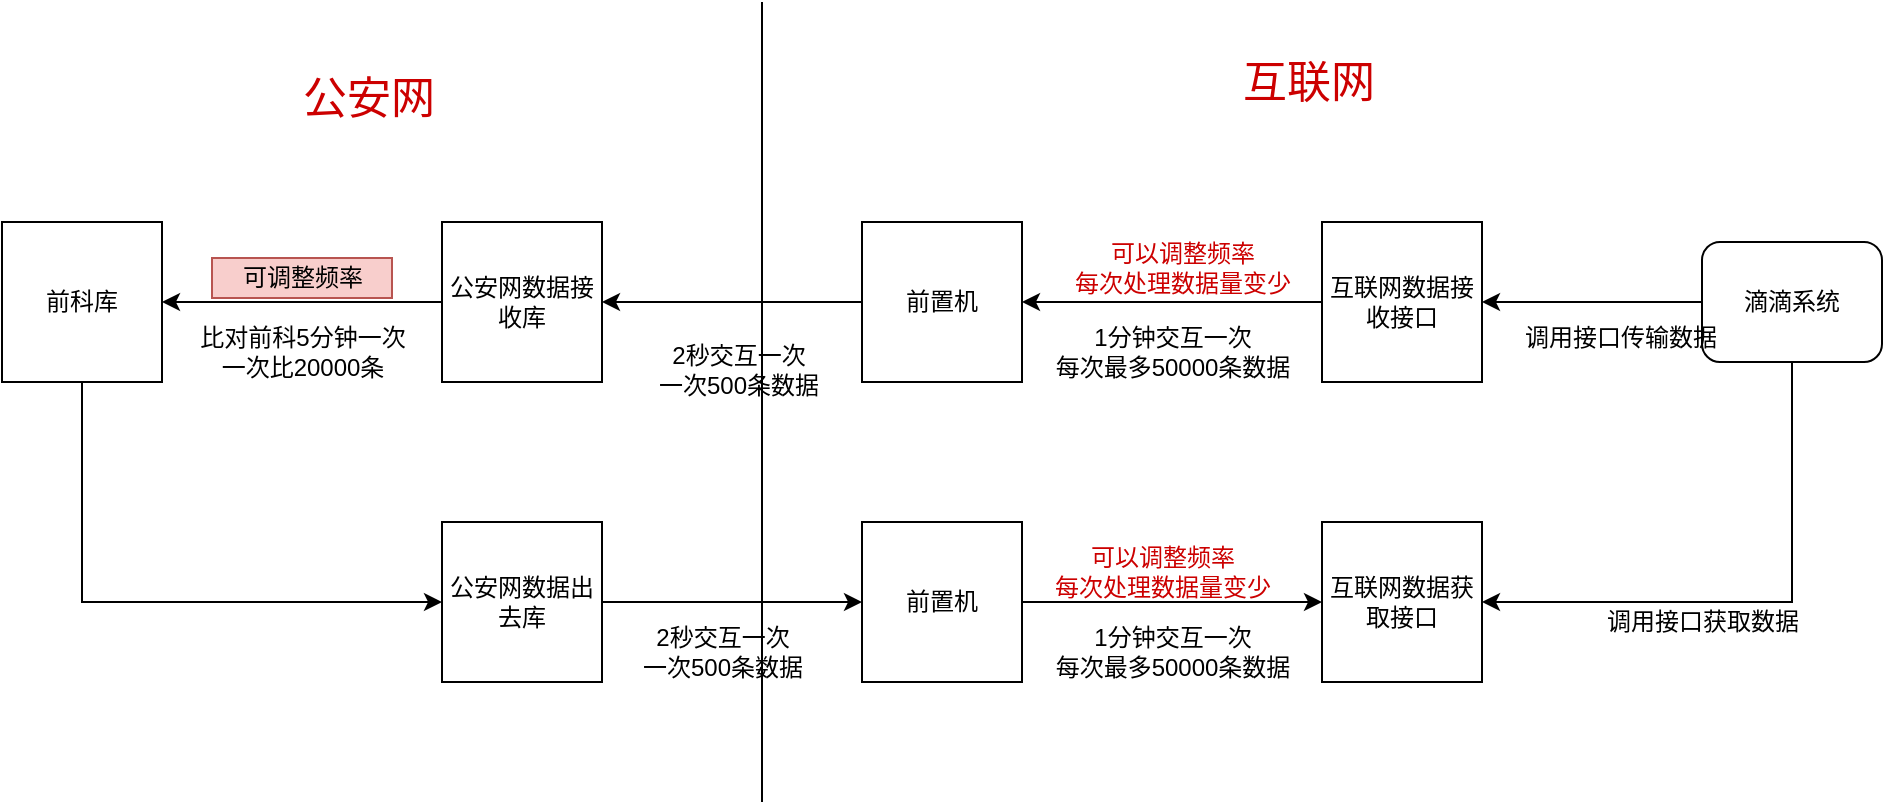 <mxfile version="12.4.2" type="github" pages="1"><diagram id="Hx4vjW8a6GQWib1l4Kne" name="第 1 页"><mxGraphModel dx="1306" dy="651" grid="1" gridSize="10" guides="1" tooltips="1" connect="1" arrows="1" fold="1" page="1" pageScale="1" pageWidth="827" pageHeight="1169" math="0" shadow="0"><root><mxCell id="0"/><mxCell id="1" parent="0"/><mxCell id="qkLh8KocvHzumz_LBX9_-6" value="" style="edgeStyle=orthogonalEdgeStyle;rounded=0;orthogonalLoop=1;jettySize=auto;html=1;" edge="1" parent="1" source="qkLh8KocvHzumz_LBX9_-1" target="qkLh8KocvHzumz_LBX9_-5"><mxGeometry relative="1" as="geometry"/></mxCell><mxCell id="qkLh8KocvHzumz_LBX9_-1" value="互联网数据接收接口" style="whiteSpace=wrap;html=1;aspect=fixed;" vertex="1" parent="1"><mxGeometry x="680" y="110" width="80" height="80" as="geometry"/></mxCell><mxCell id="qkLh8KocvHzumz_LBX9_-8" style="edgeStyle=orthogonalEdgeStyle;rounded=0;orthogonalLoop=1;jettySize=auto;html=1;exitX=0;exitY=0.5;exitDx=0;exitDy=0;entryX=1;entryY=0.5;entryDx=0;entryDy=0;" edge="1" parent="1" source="qkLh8KocvHzumz_LBX9_-5" target="qkLh8KocvHzumz_LBX9_-3"><mxGeometry relative="1" as="geometry"/></mxCell><mxCell id="qkLh8KocvHzumz_LBX9_-5" value="前置机" style="whiteSpace=wrap;html=1;aspect=fixed;" vertex="1" parent="1"><mxGeometry x="450" y="110" width="80" height="80" as="geometry"/></mxCell><mxCell id="qkLh8KocvHzumz_LBX9_-9" style="edgeStyle=orthogonalEdgeStyle;rounded=0;orthogonalLoop=1;jettySize=auto;html=1;exitX=0;exitY=0.5;exitDx=0;exitDy=0;entryX=1;entryY=0.5;entryDx=0;entryDy=0;" edge="1" parent="1" source="qkLh8KocvHzumz_LBX9_-3" target="qkLh8KocvHzumz_LBX9_-4"><mxGeometry relative="1" as="geometry"/></mxCell><mxCell id="qkLh8KocvHzumz_LBX9_-3" value="公安网数据接收库" style="whiteSpace=wrap;html=1;aspect=fixed;" vertex="1" parent="1"><mxGeometry x="240" y="110" width="80" height="80" as="geometry"/></mxCell><mxCell id="qkLh8KocvHzumz_LBX9_-17" style="edgeStyle=orthogonalEdgeStyle;rounded=0;orthogonalLoop=1;jettySize=auto;html=1;exitX=0.5;exitY=1;exitDx=0;exitDy=0;entryX=0;entryY=0.5;entryDx=0;entryDy=0;" edge="1" parent="1" source="qkLh8KocvHzumz_LBX9_-4" target="qkLh8KocvHzumz_LBX9_-16"><mxGeometry relative="1" as="geometry"/></mxCell><mxCell id="qkLh8KocvHzumz_LBX9_-4" value="前科库" style="whiteSpace=wrap;html=1;aspect=fixed;" vertex="1" parent="1"><mxGeometry x="20" y="110" width="80" height="80" as="geometry"/></mxCell><mxCell id="qkLh8KocvHzumz_LBX9_-10" value="1分钟交互一次&lt;br&gt;每次最多50000条数据" style="text;html=1;align=center;verticalAlign=middle;resizable=0;points=[];;autosize=1;" vertex="1" parent="1"><mxGeometry x="525" y="160" width="160" height="30" as="geometry"/></mxCell><mxCell id="qkLh8KocvHzumz_LBX9_-11" value="2秒交互一次&lt;br&gt;一次500条数据" style="text;html=1;align=center;verticalAlign=middle;resizable=0;points=[];;autosize=1;" vertex="1" parent="1"><mxGeometry x="328" y="169" width="120" height="30" as="geometry"/></mxCell><mxCell id="qkLh8KocvHzumz_LBX9_-13" style="edgeStyle=orthogonalEdgeStyle;rounded=0;orthogonalLoop=1;jettySize=auto;html=1;exitX=0;exitY=0.5;exitDx=0;exitDy=0;entryX=1;entryY=0.5;entryDx=0;entryDy=0;" edge="1" parent="1" source="qkLh8KocvHzumz_LBX9_-12" target="qkLh8KocvHzumz_LBX9_-1"><mxGeometry relative="1" as="geometry"/></mxCell><mxCell id="qkLh8KocvHzumz_LBX9_-25" style="edgeStyle=orthogonalEdgeStyle;rounded=0;orthogonalLoop=1;jettySize=auto;html=1;exitX=0.5;exitY=1;exitDx=0;exitDy=0;entryX=1;entryY=0.5;entryDx=0;entryDy=0;" edge="1" parent="1" source="qkLh8KocvHzumz_LBX9_-12" target="qkLh8KocvHzumz_LBX9_-20"><mxGeometry relative="1" as="geometry"/></mxCell><mxCell id="qkLh8KocvHzumz_LBX9_-26" value="调用接口获取数据" style="text;html=1;align=center;verticalAlign=middle;resizable=0;points=[];;labelBackgroundColor=#ffffff;" vertex="1" connectable="0" parent="qkLh8KocvHzumz_LBX9_-25"><mxGeometry x="-0.245" y="-58" relative="1" as="geometry"><mxPoint x="13" y="26" as="offset"/></mxGeometry></mxCell><mxCell id="qkLh8KocvHzumz_LBX9_-12" value="滴滴系统" style="rounded=1;whiteSpace=wrap;html=1;" vertex="1" parent="1"><mxGeometry x="870" y="120" width="90" height="60" as="geometry"/></mxCell><mxCell id="qkLh8KocvHzumz_LBX9_-14" value="调用接口传输数据" style="text;html=1;align=center;verticalAlign=middle;resizable=0;points=[];;autosize=1;" vertex="1" parent="1"><mxGeometry x="759" y="158" width="140" height="20" as="geometry"/></mxCell><mxCell id="qkLh8KocvHzumz_LBX9_-15" value="比对前科5分钟一次&lt;br&gt;一次比20000条" style="text;html=1;align=center;verticalAlign=middle;resizable=0;points=[];;autosize=1;" vertex="1" parent="1"><mxGeometry x="100" y="160" width="140" height="30" as="geometry"/></mxCell><mxCell id="qkLh8KocvHzumz_LBX9_-19" value="" style="edgeStyle=orthogonalEdgeStyle;rounded=0;orthogonalLoop=1;jettySize=auto;html=1;" edge="1" parent="1" source="qkLh8KocvHzumz_LBX9_-16" target="qkLh8KocvHzumz_LBX9_-18"><mxGeometry relative="1" as="geometry"/></mxCell><mxCell id="qkLh8KocvHzumz_LBX9_-16" value="公安网数据出去库" style="whiteSpace=wrap;html=1;aspect=fixed;" vertex="1" parent="1"><mxGeometry x="240" y="260" width="80" height="80" as="geometry"/></mxCell><mxCell id="qkLh8KocvHzumz_LBX9_-21" value="" style="edgeStyle=orthogonalEdgeStyle;rounded=0;orthogonalLoop=1;jettySize=auto;html=1;" edge="1" parent="1" source="qkLh8KocvHzumz_LBX9_-18" target="qkLh8KocvHzumz_LBX9_-20"><mxGeometry relative="1" as="geometry"/></mxCell><mxCell id="qkLh8KocvHzumz_LBX9_-18" value="前置机" style="whiteSpace=wrap;html=1;aspect=fixed;" vertex="1" parent="1"><mxGeometry x="450" y="260" width="80" height="80" as="geometry"/></mxCell><mxCell id="qkLh8KocvHzumz_LBX9_-20" value="互联网数据获取接口" style="whiteSpace=wrap;html=1;aspect=fixed;" vertex="1" parent="1"><mxGeometry x="680" y="260" width="80" height="80" as="geometry"/></mxCell><mxCell id="qkLh8KocvHzumz_LBX9_-22" value="1分钟交互一次&lt;br&gt;每次最多50000条数据" style="text;html=1;align=center;verticalAlign=middle;resizable=0;points=[];;autosize=1;" vertex="1" parent="1"><mxGeometry x="525" y="310" width="160" height="30" as="geometry"/></mxCell><mxCell id="qkLh8KocvHzumz_LBX9_-23" value="2秒交互一次&lt;br&gt;一次500条数据" style="text;html=1;align=center;verticalAlign=middle;resizable=0;points=[];;autosize=1;" vertex="1" parent="1"><mxGeometry x="320" y="310" width="120" height="30" as="geometry"/></mxCell><mxCell id="qkLh8KocvHzumz_LBX9_-27" value="可调整频率" style="text;html=1;align=center;verticalAlign=middle;resizable=0;points=[];;autosize=1;fillColor=#f8cecc;strokeColor=#b85450;" vertex="1" parent="1"><mxGeometry x="125" y="128" width="90" height="20" as="geometry"/></mxCell><mxCell id="qkLh8KocvHzumz_LBX9_-30" value="可以调整频率&lt;br&gt;每次处理数据量变少" style="text;html=1;align=center;verticalAlign=middle;resizable=0;points=[];;autosize=1;fontColor=#CC0000;" vertex="1" parent="1"><mxGeometry x="535" y="118" width="150" height="30" as="geometry"/></mxCell><mxCell id="qkLh8KocvHzumz_LBX9_-31" value="可以调整频率&lt;br&gt;每次处理数据量变少" style="text;html=1;align=center;verticalAlign=middle;resizable=0;points=[];;autosize=1;fontColor=#CC0000;" vertex="1" parent="1"><mxGeometry x="525" y="270" width="150" height="30" as="geometry"/></mxCell><mxCell id="qkLh8KocvHzumz_LBX9_-32" value="" style="endArrow=none;html=1;fontColor=#CC0000;" edge="1" parent="1"><mxGeometry width="50" height="50" relative="1" as="geometry"><mxPoint x="400" y="400" as="sourcePoint"/><mxPoint x="400" as="targetPoint"/></mxGeometry></mxCell><mxCell id="qkLh8KocvHzumz_LBX9_-33" value="公安网" style="text;html=1;align=center;verticalAlign=middle;resizable=0;points=[];;autosize=1;fontColor=#CC0000;fontSize=22;" vertex="1" parent="1"><mxGeometry x="163" y="34" width="80" height="30" as="geometry"/></mxCell><mxCell id="qkLh8KocvHzumz_LBX9_-34" value="互联网" style="text;html=1;align=center;verticalAlign=middle;resizable=0;points=[];;autosize=1;fontColor=#CC0000;fontSize=22;" vertex="1" parent="1"><mxGeometry x="633" y="26" width="80" height="30" as="geometry"/></mxCell></root></mxGraphModel></diagram></mxfile>